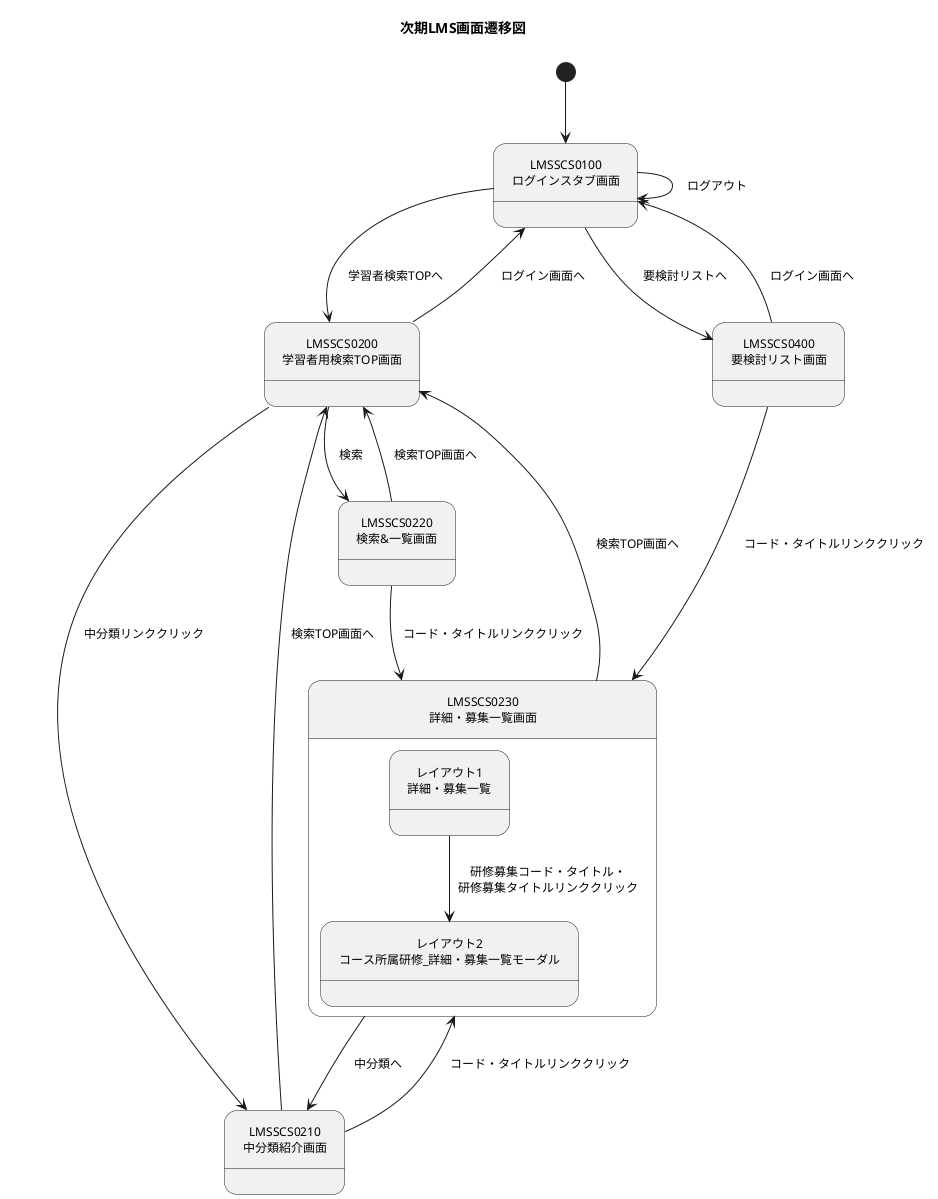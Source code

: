 @startuml
skinparam handwritten false
skinparam monochrome false
skinparam componentStyle uml2
skinparam defaultFontName "MS Gothic"
skinparam defaultFontSize 12
skinparam padding 8
skinparam shadowing false

title 次期LMS画面遷移図

[*] --> LMSSCS0100

state "LMSSCS0100\nログインスタブ画面" as LMSSCS0100
state "LMSSCS0200\n学習者用検索TOP画面" as LMSSCS0200
state "LMSSCS0210\n中分類紹介画面" as LMSSCS0210
state "LMSSCS0220\n検索&一覧画面" as LMSSCS0220
state "LMSSCS0230\n詳細・募集一覧画面" as LMSSCS0230 {
  state "レイアウト1\n詳細・募集一覧" as LAYOUT1
  state "レイアウト2\nコース所属研修_詳細・募集一覧モーダル" as LAYOUT2
  LAYOUT1 --> LAYOUT2 : 研修募集コード・タイトル・\n研修募集タイトルリンククリック
}
state "LMSSCS0400\n要検討リスト画面" as LMSSCS0400

LMSSCS0100 --> LMSSCS0200 : 学習者検索TOPへ
LMSSCS0100 --> LMSSCS0400 : 要検討リストへ
LMSSCS0100 --> LMSSCS0100 : ログアウト

LMSSCS0200 --> LMSSCS0220 : 検索
LMSSCS0200 --> LMSSCS0210 : 中分類リンククリック
LMSSCS0200 --> LMSSCS0100 : ログイン画面へ

LMSSCS0210 --> LMSSCS0230 : コード・タイトルリンククリック
LMSSCS0210 --> LMSSCS0200 : 検索TOP画面へ

LMSSCS0220 --> LMSSCS0230 : コード・タイトルリンククリック
LMSSCS0220 --> LMSSCS0200 : 検索TOP画面へ

LMSSCS0230 --> LMSSCS0200 : 検索TOP画面へ
LMSSCS0230 --> LMSSCS0210 : 中分類へ

LMSSCS0400 --> LMSSCS0230 : コード・タイトルリンククリック
LMSSCS0400 --> LMSSCS0100 : ログイン画面へ

@enduml